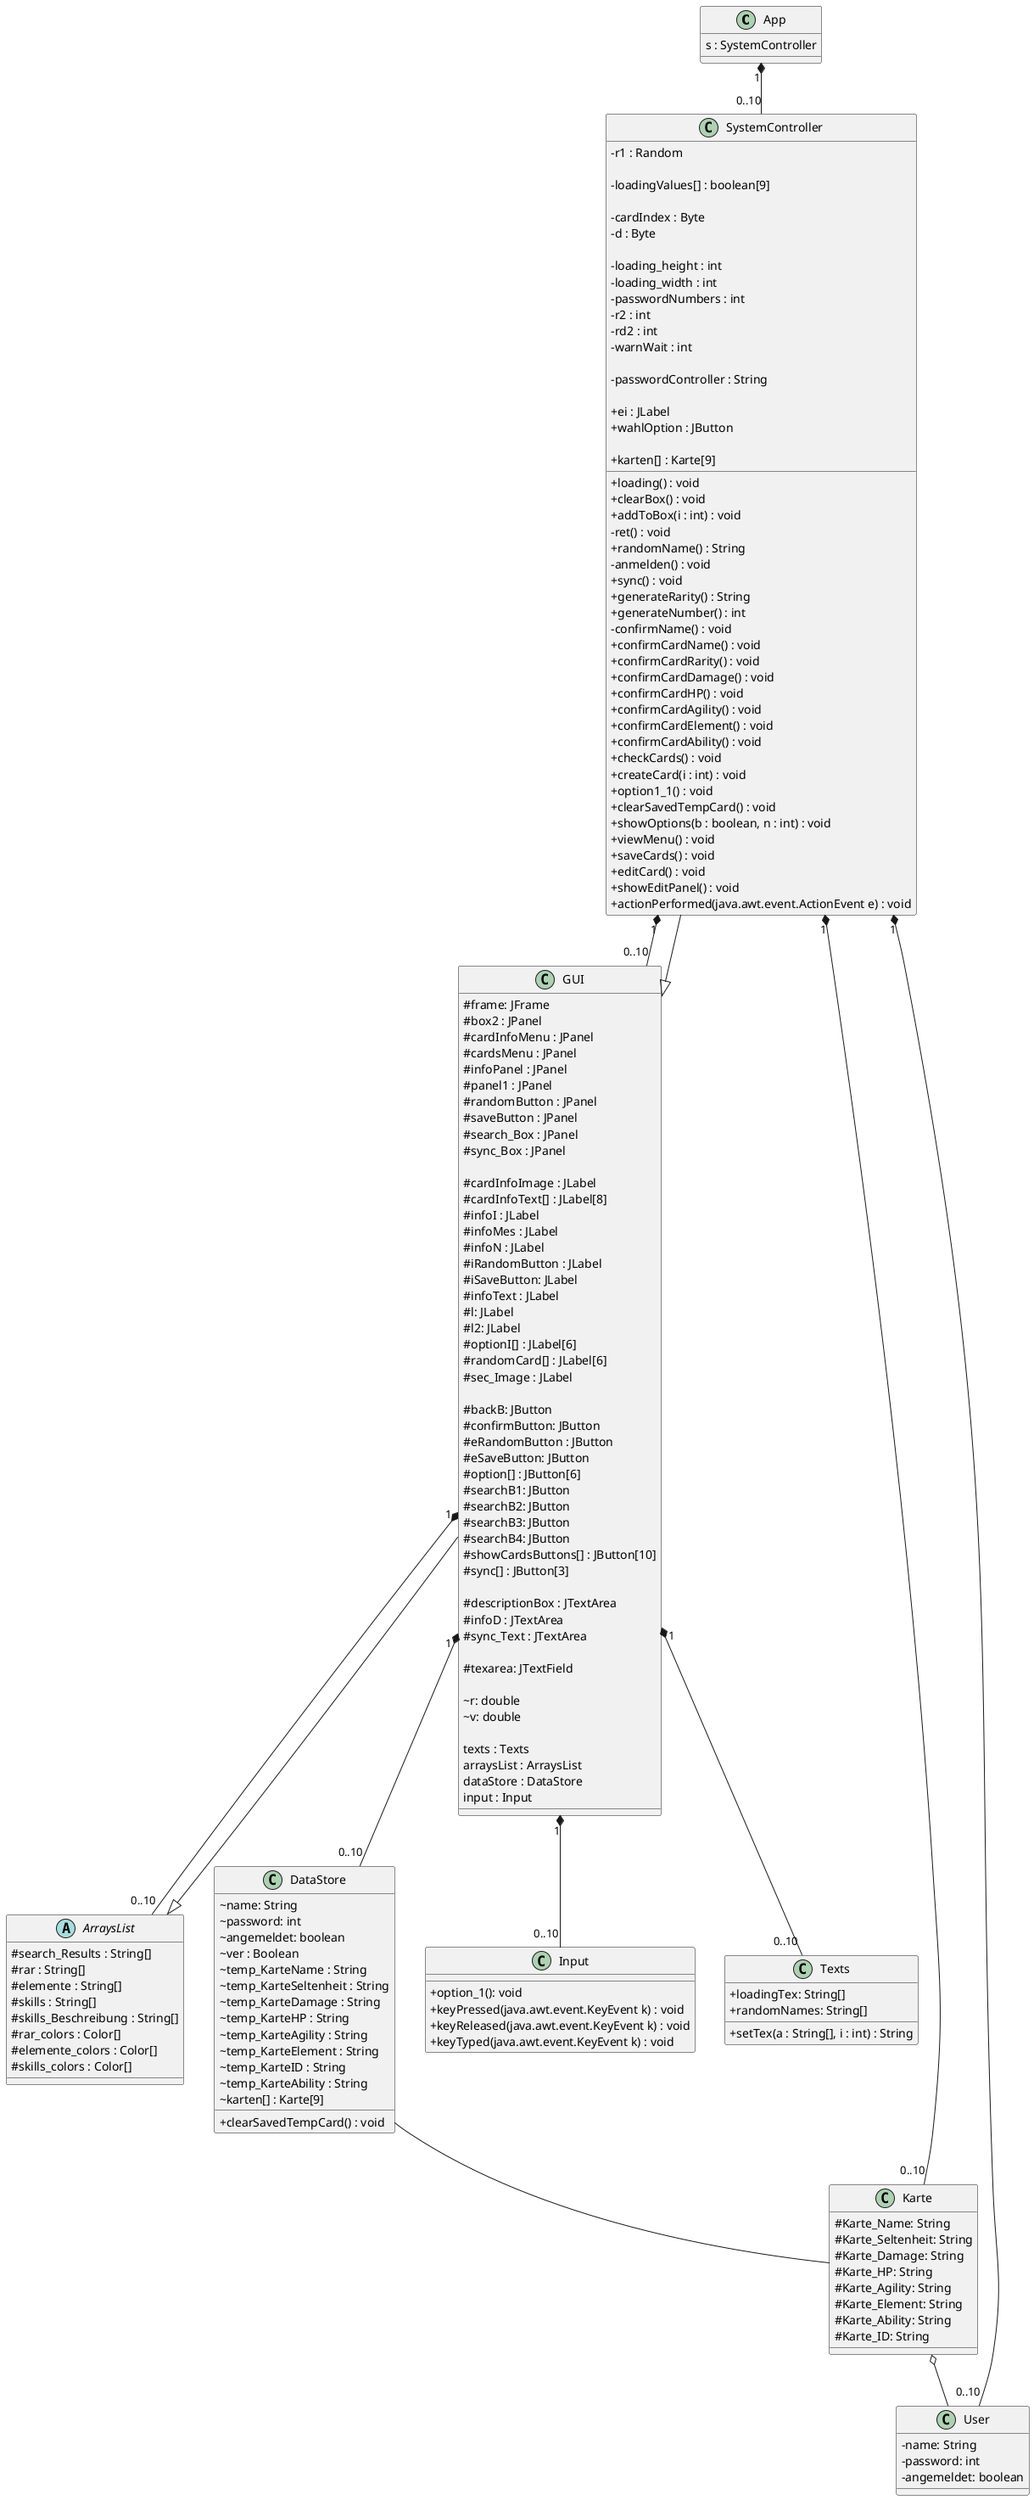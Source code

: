 @startuml
skinparam classAttributeIconSize 0

class App{
 s : SystemController

}



abstract ArraysList{
#search_Results : String[]
#rar : String[]
#elemente : String[]
#skills : String[]
#skills_Beschreibung : String[]
#rar_colors : Color[]
#elemente_colors : Color[]
#skills_colors : Color[]

 }
 
 class DataStore{
 ~name: String
 ~password: int
 ~angemeldet: boolean
 ~ver : Boolean
 ~temp_KarteName : String
 ~temp_KarteSeltenheit : String
 ~temp_KarteDamage : String
 ~temp_KarteHP : String
 ~temp_KarteAgility : String
 ~temp_KarteElement : String
 ~temp_KarteID : String
 ~temp_KarteAbility : String    
 ~karten[] : Karte[9]
 +clearSavedTempCard() : void
}





class GUI{
 #frame: JFrame
 #box2 : JPanel
 #cardInfoMenu : JPanel      
 #cardsMenu : JPanel
 #infoPanel : JPanel
 #panel1 : JPanel
 #randomButton : JPanel
 #saveButton : JPanel
 #search_Box : JPanel
 #sync_Box : JPanel

 #cardInfoImage : JLabel
 #cardInfoText[] : JLabel[8]
 #infoI : JLabel
 #infoMes : JLabel
 #infoN : JLabel
 #iRandomButton : JLabel
 #iSaveButton: JLabel
 #infoText : JLabel
 #l: JLabel
 #l2: JLabel
 #optionI[] : JLabel[6]
 #randomCard[] : JLabel[6]
 #sec_Image : JLabel

 #backB: JButton
 #confirmButton: JButton
 #eRandomButton : JButton
 #eSaveButton: JButton
 #option[] : JButton[6]
 #searchB1: JButton
 #searchB2: JButton
 #searchB3: JButton
 #searchB4: JButton
 #showCardsButtons[] : JButton[10]
 #sync[] : JButton[3]

 #descriptionBox : JTextArea
 #infoD : JTextArea
 #sync_Text : JTextArea

 #texarea: JTextField

 ~r: double
 ~v: double

 texts : Texts
 arraysList : ArraysList
 dataStore : DataStore
 input : Input

}


class Input{
 +option_1(): void
 +keyPressed(java.awt.event.KeyEvent k) : void
 +keyReleased(java.awt.event.KeyEvent k) : void
 +keyTyped(java.awt.event.KeyEvent k) : void
}

class Karte{
 #Karte_Name: String
 #Karte_Seltenheit: String
 #Karte_Damage: String
 #Karte_HP: String
 #Karte_Agility: String
 #Karte_Element: String
 #Karte_Ability: String
 #Karte_ID: String

}

class SystemController{
-r1 : Random

-loadingValues[] : boolean[9]

-cardIndex : Byte
-d : Byte

-loading_height : int
-loading_width : int
-passwordNumbers : int
-r2 : int
-rd2 : int
-warnWait : int

-passwordController : String

+ei : JLabel
+wahlOption : JButton

 +karten[] : Karte[9]

 +loading() : void
 +clearBox() : void
 +addToBox(i : int) : void
 -ret() : void
 +randomName() : String
 -anmelden() : void
 +sync() : void
 +generateRarity() : String
 +generateNumber() : int
 -confirmName() : void
 +confirmCardName() : void
 +confirmCardRarity() : void
 +confirmCardDamage() : void
 +confirmCardHP() : void
 +confirmCardAgility() : void
 +confirmCardElement() : void
 +confirmCardAbility() : void
 +checkCards() : void
 +createCard(i : int) : void
 +option1_1() : void
 +clearSavedTempCard() : void
 +showOptions(b : boolean, n : int) : void
 +viewMenu() : void
 +saveCards() : void
 +editCard() : void
 +showEditPanel() : void
 +actionPerformed(java.awt.event.ActionEvent e) : void
}


class Texts{
+loadingTex: String[]
+randomNames: String[]
+setTex(a : String[], i : int) : String
}

class User{
 -name: String
 -password: int
 -angemeldet: boolean
}


SystemController "1" *-- "0..10" User
GUI "1" *-- "0..10" Texts
GUI "1" *-- "0..10" Input
App "1" *-- "0..10" SystemController
SystemController "1" *-- "0..10" GUI
DataStore -- Karte
Karte o-- User
GUI "1" *-- "0..10" DataStore
SystemController "1" *-- "0..10" Karte
GUI "1" *-- "0..10" ArraysList

ArraysList <|-- GUI
GUI <|-- SystemController


@enduml
